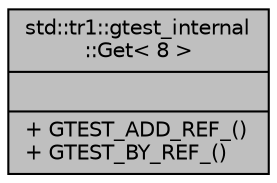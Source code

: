digraph "std::tr1::gtest_internal::Get&lt; 8 &gt;"
{
  edge [fontname="Helvetica",fontsize="10",labelfontname="Helvetica",labelfontsize="10"];
  node [fontname="Helvetica",fontsize="10",shape=record];
  Node1 [label="{std::tr1::gtest_internal\l::Get\< 8 \>\n||+ GTEST_ADD_REF_()\l+ GTEST_BY_REF_()\l}",height=0.2,width=0.4,color="black", fillcolor="grey75", style="filled", fontcolor="black"];
}

